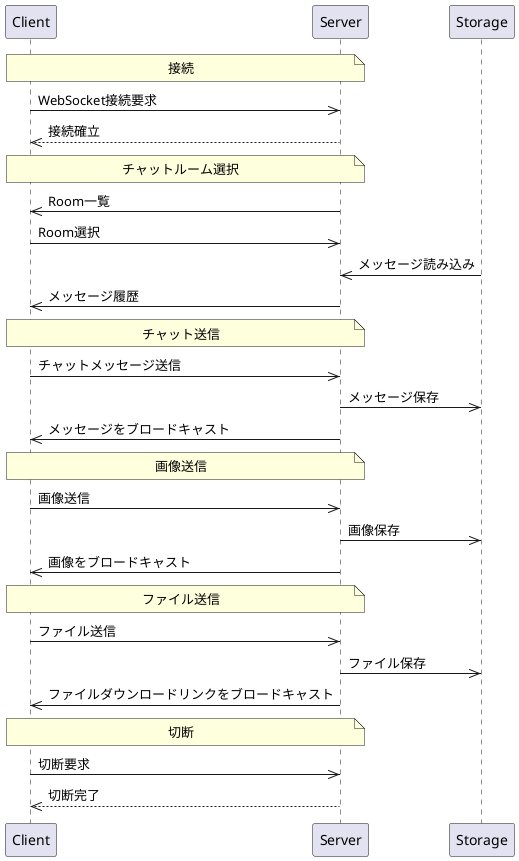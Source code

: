 @startuml sequenceDiagram
    participant Client
    participant Server
    participant Storage

    '  WebSocket接続確立
    Note over Client,Server: 接続
    Client->>Server: WebSocket接続要求
    Server-->>Client: 接続確立

    '  Room選択
    Note over Client,Server: チャットルーム選択
    Server->>Client: Room一覧
    Client->>Server: Room選択
    Storage->>Server: メッセージ読み込み
    Server->>Client: メッセージ履歴

    '  チャットメッセージ送信
    Note over Client,Server: チャット送信
    Client->>Server: チャットメッセージ送信
    Server->>Storage: メッセージ保存
    Server->>Client: メッセージをブロードキャスト

    '  画像送信
    Note over Client,Server: 画像送信
    Client->>Server: 画像送信
    Server->>Storage: 画像保存
    Server->>Client: 画像をブロードキャスト

    '  ファイル送信プロセス
    Note over Client,Server: ファイル送信
    Client->>Server: ファイル送信
    Server->>Storage: ファイル保存
    Server->>Client: ファイルダウンロードリンクをブロードキャスト

    '  切断プロセス
    Note over Client,Server: 切断
    Client->>Server: 切断要求
    Server-->>Client: 切断完了
@enduml